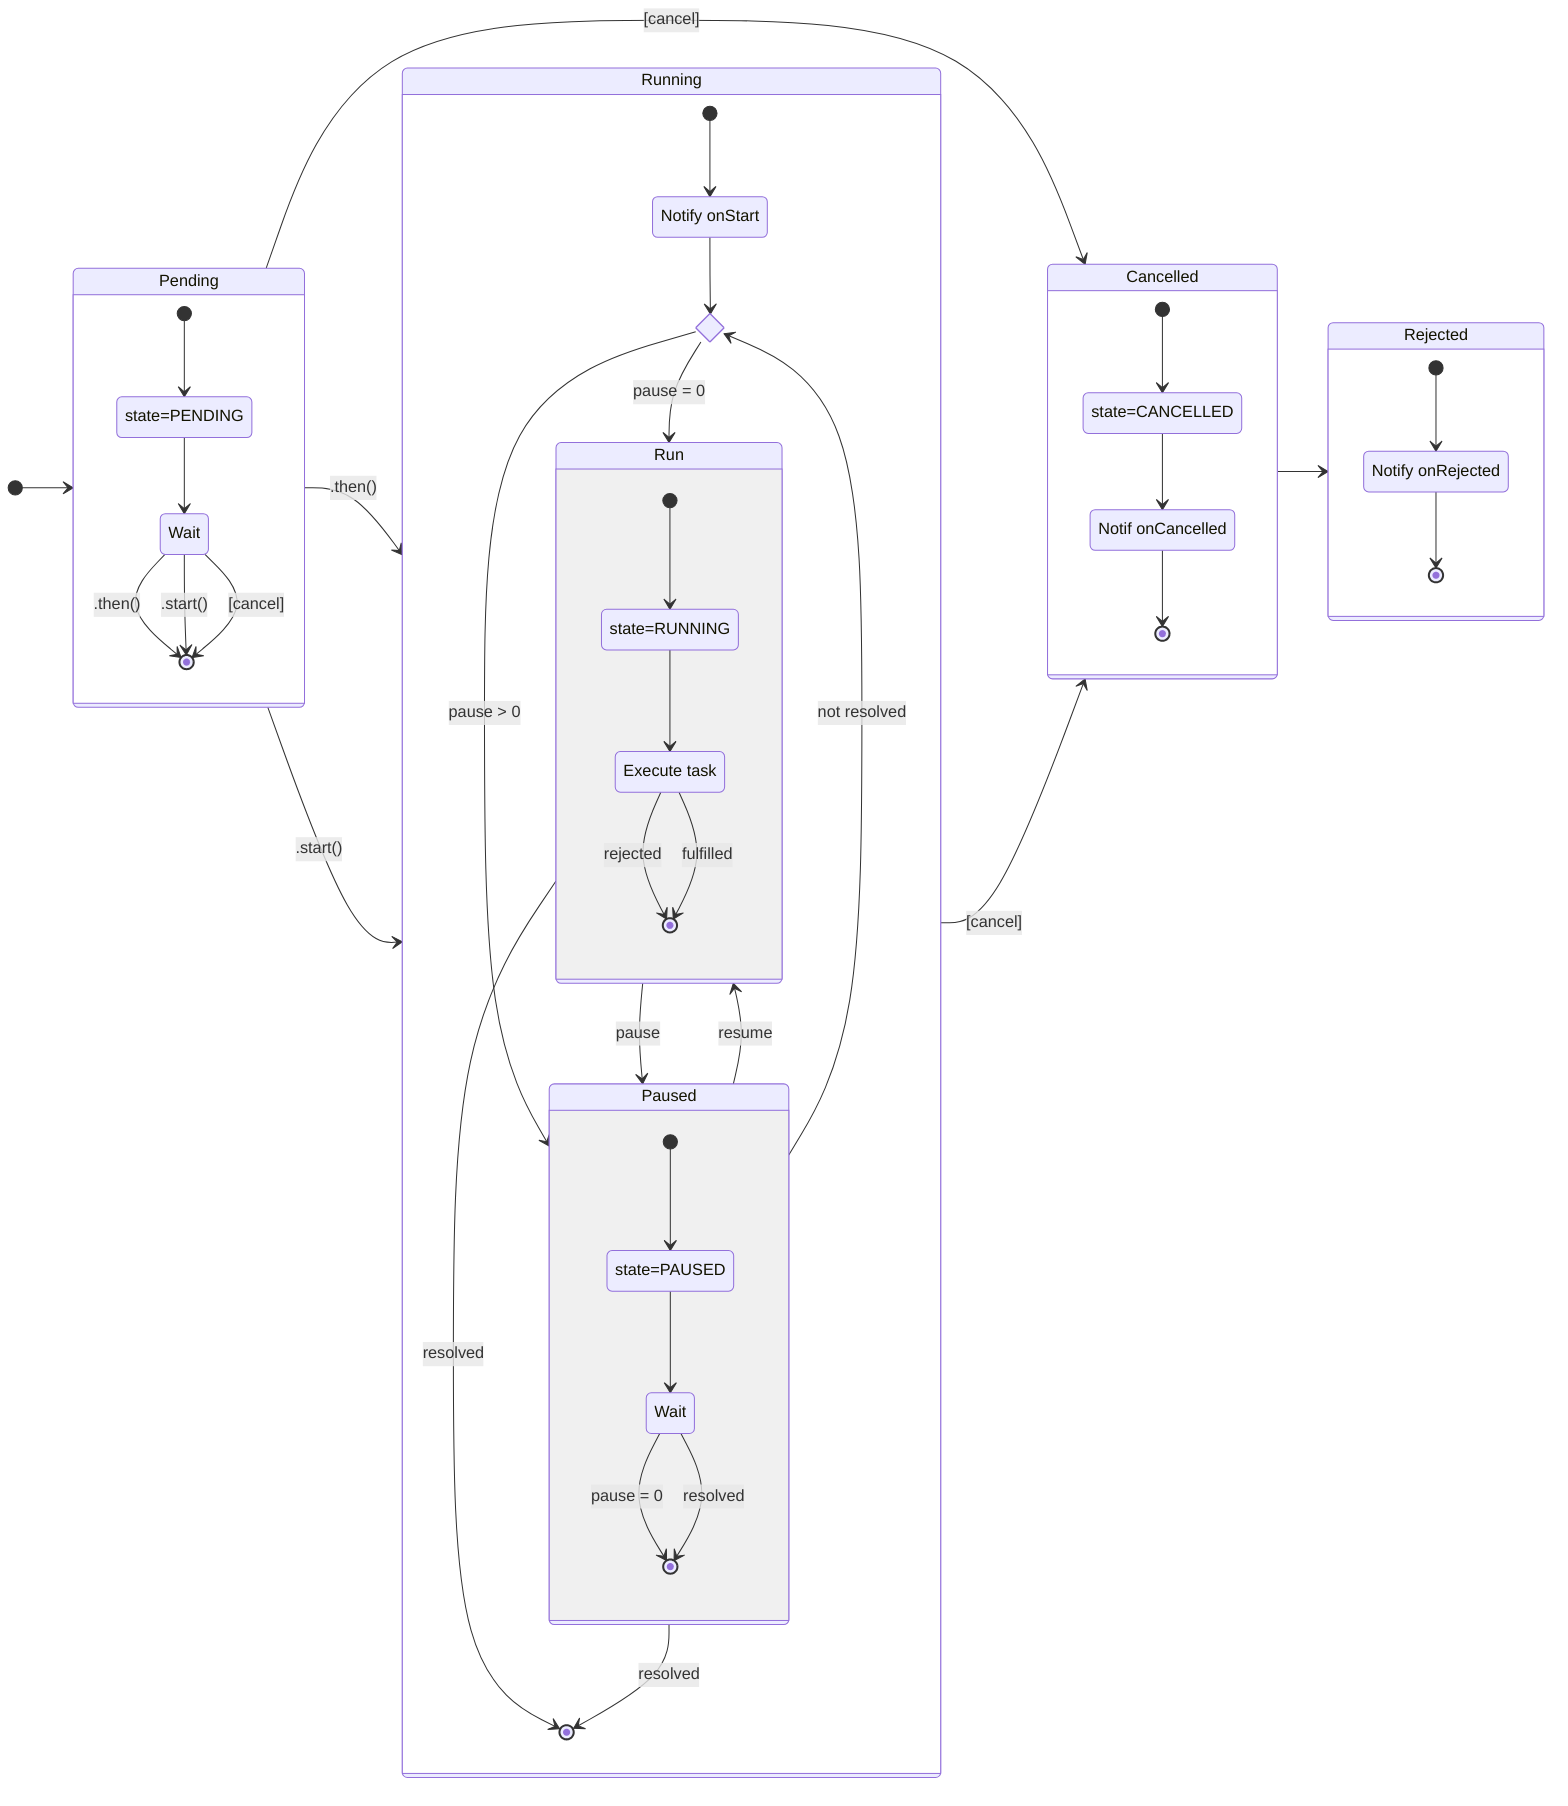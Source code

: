 stateDiagram-v2
    direction LR

    [*] --> Pending
    Pending--> Running : .then()
    Pending--> Running : .start()
    Pending--> Cancelled : [cancel]
    Running --> Cancelled : [cancel]
    Cancelled --> Rejected

    state Pending {
      [*] --> state=PENDING
      state=PENDING --> Wait_pending
      Wait_pending --> [*] : .then()
      Wait_pending --> [*] : .start()
      Wait_pending --> [*] : [cancel]
      Wait_pending : Wait
    }

state Running {
      state if_pause <<choice>>

      [*] --> NotifyStarted
      NotifyStarted --> if_pause
      if_pause --> Run : pause = 0
      if_pause --> Paused : pause > 0
      Run --> Paused : pause
      Paused --> Run : resume
      Run --> [*] : resolved
      Paused --> [*] : resolved
      Paused --> if_pause : not resolved
      NotifyStarted : Notify onStart

      state Run {
        [*] --> state=RUNNING
        state=RUNNING --> Execute
        Execute --> [*] : rejected
        Execute --> [*] : fulfilled
        Execute : Execute task
      }

      state Paused {
        [*] --> state=PAUSED
        state=PAUSED --> Wait
        Wait --> [*] : pause = 0
        Wait --> [*] : resolved
      }
    }

    state Rejected {
      [*] --> NotifyRejected
      NotifyRejected --> [*]
      NotifyRejected : Notify onRejected
    }

    state Cancelled {
      [*] --> state=CANCELLED
      state=CANCELLED --> NotifyCancelled
      NotifyCancelled --> [*]
      NotifyCancelled: Notif onCancelled
    }